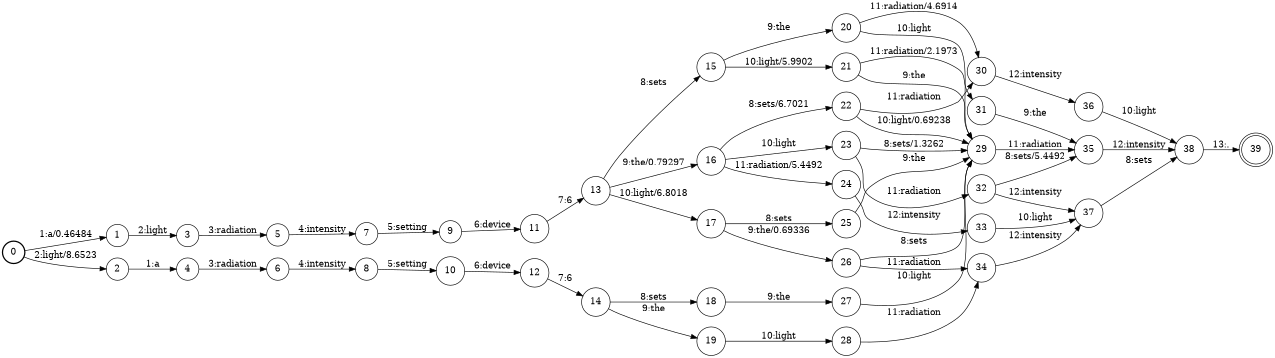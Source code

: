 digraph FST {
rankdir = LR;
size = "8.5,11";
label = "";
center = 1;
orientation = Portrait;
ranksep = "0.4";
nodesep = "0.25";
0 [label = "0", shape = circle, style = bold, fontsize = 14]
	0 -> 1 [label = "1:a/0.46484", fontsize = 14];
	0 -> 2 [label = "2:light/8.6523", fontsize = 14];
1 [label = "1", shape = circle, style = solid, fontsize = 14]
	1 -> 3 [label = "2:light", fontsize = 14];
2 [label = "2", shape = circle, style = solid, fontsize = 14]
	2 -> 4 [label = "1:a", fontsize = 14];
3 [label = "3", shape = circle, style = solid, fontsize = 14]
	3 -> 5 [label = "3:radiation", fontsize = 14];
4 [label = "4", shape = circle, style = solid, fontsize = 14]
	4 -> 6 [label = "3:radiation", fontsize = 14];
5 [label = "5", shape = circle, style = solid, fontsize = 14]
	5 -> 7 [label = "4:intensity", fontsize = 14];
6 [label = "6", shape = circle, style = solid, fontsize = 14]
	6 -> 8 [label = "4:intensity", fontsize = 14];
7 [label = "7", shape = circle, style = solid, fontsize = 14]
	7 -> 9 [label = "5:setting", fontsize = 14];
8 [label = "8", shape = circle, style = solid, fontsize = 14]
	8 -> 10 [label = "5:setting", fontsize = 14];
9 [label = "9", shape = circle, style = solid, fontsize = 14]
	9 -> 11 [label = "6:device", fontsize = 14];
10 [label = "10", shape = circle, style = solid, fontsize = 14]
	10 -> 12 [label = "6:device", fontsize = 14];
11 [label = "11", shape = circle, style = solid, fontsize = 14]
	11 -> 13 [label = "7:6", fontsize = 14];
12 [label = "12", shape = circle, style = solid, fontsize = 14]
	12 -> 14 [label = "7:6", fontsize = 14];
13 [label = "13", shape = circle, style = solid, fontsize = 14]
	13 -> 17 [label = "10:light/6.8018", fontsize = 14];
	13 -> 15 [label = "8:sets", fontsize = 14];
	13 -> 16 [label = "9:the/0.79297", fontsize = 14];
14 [label = "14", shape = circle, style = solid, fontsize = 14]
	14 -> 18 [label = "8:sets", fontsize = 14];
	14 -> 19 [label = "9:the", fontsize = 14];
15 [label = "15", shape = circle, style = solid, fontsize = 14]
	15 -> 21 [label = "10:light/5.9902", fontsize = 14];
	15 -> 20 [label = "9:the", fontsize = 14];
16 [label = "16", shape = circle, style = solid, fontsize = 14]
	16 -> 23 [label = "10:light", fontsize = 14];
	16 -> 24 [label = "11:radiation/5.4492", fontsize = 14];
	16 -> 22 [label = "8:sets/6.7021", fontsize = 14];
17 [label = "17", shape = circle, style = solid, fontsize = 14]
	17 -> 25 [label = "8:sets", fontsize = 14];
	17 -> 26 [label = "9:the/0.69336", fontsize = 14];
18 [label = "18", shape = circle, style = solid, fontsize = 14]
	18 -> 27 [label = "9:the", fontsize = 14];
19 [label = "19", shape = circle, style = solid, fontsize = 14]
	19 -> 28 [label = "10:light", fontsize = 14];
20 [label = "20", shape = circle, style = solid, fontsize = 14]
	20 -> 29 [label = "10:light", fontsize = 14];
	20 -> 30 [label = "11:radiation/4.6914", fontsize = 14];
21 [label = "21", shape = circle, style = solid, fontsize = 14]
	21 -> 31 [label = "11:radiation/2.1973", fontsize = 14];
	21 -> 29 [label = "9:the", fontsize = 14];
22 [label = "22", shape = circle, style = solid, fontsize = 14]
	22 -> 29 [label = "10:light/0.69238", fontsize = 14];
	22 -> 30 [label = "11:radiation", fontsize = 14];
23 [label = "23", shape = circle, style = solid, fontsize = 14]
	23 -> 32 [label = "11:radiation", fontsize = 14];
	23 -> 29 [label = "8:sets/1.3262", fontsize = 14];
24 [label = "24", shape = circle, style = solid, fontsize = 14]
	24 -> 33 [label = "12:intensity", fontsize = 14];
25 [label = "25", shape = circle, style = solid, fontsize = 14]
	25 -> 29 [label = "9:the", fontsize = 14];
26 [label = "26", shape = circle, style = solid, fontsize = 14]
	26 -> 34 [label = "11:radiation", fontsize = 14];
	26 -> 29 [label = "8:sets", fontsize = 14];
27 [label = "27", shape = circle, style = solid, fontsize = 14]
	27 -> 29 [label = "10:light", fontsize = 14];
28 [label = "28", shape = circle, style = solid, fontsize = 14]
	28 -> 34 [label = "11:radiation", fontsize = 14];
29 [label = "29", shape = circle, style = solid, fontsize = 14]
	29 -> 35 [label = "11:radiation", fontsize = 14];
30 [label = "30", shape = circle, style = solid, fontsize = 14]
	30 -> 36 [label = "12:intensity", fontsize = 14];
31 [label = "31", shape = circle, style = solid, fontsize = 14]
	31 -> 35 [label = "9:the", fontsize = 14];
32 [label = "32", shape = circle, style = solid, fontsize = 14]
	32 -> 37 [label = "12:intensity", fontsize = 14];
	32 -> 35 [label = "8:sets/5.4492", fontsize = 14];
33 [label = "33", shape = circle, style = solid, fontsize = 14]
	33 -> 37 [label = "10:light", fontsize = 14];
34 [label = "34", shape = circle, style = solid, fontsize = 14]
	34 -> 37 [label = "12:intensity", fontsize = 14];
35 [label = "35", shape = circle, style = solid, fontsize = 14]
	35 -> 38 [label = "12:intensity", fontsize = 14];
36 [label = "36", shape = circle, style = solid, fontsize = 14]
	36 -> 38 [label = "10:light", fontsize = 14];
37 [label = "37", shape = circle, style = solid, fontsize = 14]
	37 -> 38 [label = "8:sets", fontsize = 14];
38 [label = "38", shape = circle, style = solid, fontsize = 14]
	38 -> 39 [label = "13:.", fontsize = 14];
39 [label = "39", shape = doublecircle, style = solid, fontsize = 14]
}

